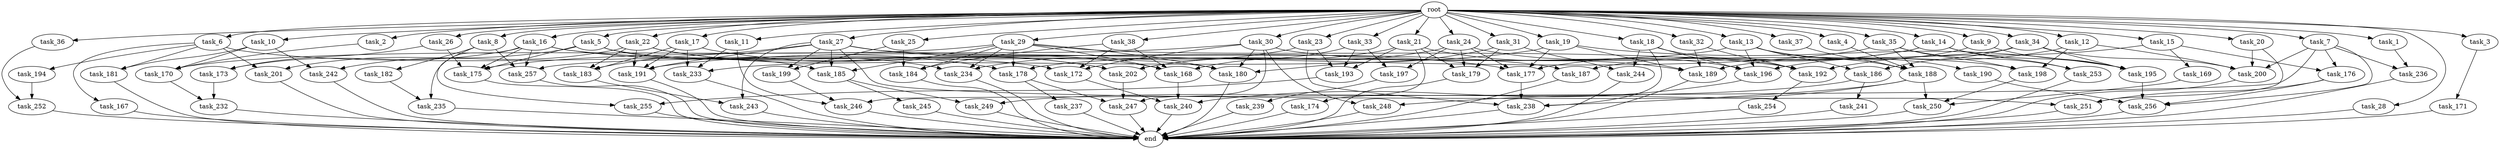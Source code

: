 digraph G {
  task_8 [size="102.400000"];
  task_239 [size="85899345920.000000"];
  task_173 [size="100502234726.400009"];
  task_189 [size="164067750707.200012"];
  task_17 [size="102.400000"];
  task_247 [size="72155450572.800003"];
  task_32 [size="102.400000"];
  task_242 [size="21474836480.000000"];
  task_35 [size="102.400000"];
  task_26 [size="102.400000"];
  task_15 [size="102.400000"];
  task_252 [size="34359738368.000000"];
  task_251 [size="110810156236.800003"];
  task_167 [size="21474836480.000000"];
  task_255 [size="35218731827.200005"];
  task_33 [size="102.400000"];
  task_186 [size="55834574848.000000"];
  task_181 [size="35218731827.200005"];
  task_241 [size="54975581388.800003"];
  task_233 [size="144310901145.600006"];
  task_176 [size="83322365542.400009"];
  task_13 [size="102.400000"];
  task_30 [size="102.400000"];
  task_5 [size="102.400000"];
  task_200 [size="152900835737.600006"];
  task_201 [size="24910810316.800003"];
  task_6 [size="102.400000"];
  task_7 [size="102.400000"];
  task_240 [size="147746874982.399994"];
  task_22 [size="102.400000"];
  task_169 [size="69578470195.199997"];
  task_3 [size="102.400000"];
  task_179 [size="170080704921.600006"];
  task_187 [size="55834574848.000000"];
  task_188 [size="158054796492.800018"];
  task_236 [size="99643241267.200012"];
  task_232 [size="38654705664.000000"];
  task_234 [size="163208757248.000000"];
  task_193 [size="163208757248.000000"];
  task_183 [size="104797202022.400009"];
  task_191 [size="159772783411.200012"];
  task_175 [size="107374182400.000000"];
  task_253 [size="68719476736.000000"];
  task_202 [size="201863462912.000000"];
  root [size="0.000000"];
  task_182 [size="13743895347.200001"];
  task_245 [size="7730941132.800000"];
  task_12 [size="102.400000"];
  task_21 [size="102.400000"];
  task_18 [size="102.400000"];
  task_180 [size="107374182400.000000"];
  task_31 [size="102.400000"];
  task_244 [size="52398601011.200005"];
  task_9 [size="102.400000"];
  task_237 [size="13743895347.200001"];
  task_1 [size="102.400000"];
  task_192 [size="182106613350.400024"];
  task_28 [size="102.400000"];
  task_174 [size="69578470195.199997"];
  task_177 [size="117682103910.400009"];
  task_29 [size="102.400000"];
  task_185 [size="115105123532.800003"];
  task_34 [size="102.400000"];
  task_10 [size="102.400000"];
  task_178 [size="114246130073.600006"];
  task_194 [size="21474836480.000000"];
  task_2 [size="102.400000"];
  task_171 [size="7730941132.800000"];
  end [size="0.000000"];
  task_184 [size="86758339379.200012"];
  task_197 [size="77309411328.000000"];
  task_38 [size="102.400000"];
  task_16 [size="102.400000"];
  task_14 [size="102.400000"];
  task_24 [size="102.400000"];
  task_198 [size="100502234726.400009"];
  task_195 [size="128849018880.000000"];
  task_243 [size="97066260889.600006"];
  task_257 [size="86758339379.200012"];
  task_19 [size="102.400000"];
  task_36 [size="102.400000"];
  task_196 [size="146887881523.200012"];
  task_170 [size="169221711462.400024"];
  task_25 [size="102.400000"];
  task_4 [size="102.400000"];
  task_235 [size="38654705664.000000"];
  task_27 [size="102.400000"];
  task_254 [size="42090679500.800003"];
  task_23 [size="102.400000"];
  task_37 [size="102.400000"];
  task_256 [size="116823110451.200012"];
  task_168 [size="133143986176.000000"];
  task_11 [size="102.400000"];
  task_190 [size="13743895347.200001"];
  task_249 [size="62706522521.600006"];
  task_172 [size="38654705664.000000"];
  task_250 [size="141733920768.000000"];
  task_246 [size="169221711462.400024"];
  task_20 [size="102.400000"];
  task_199 [size="45526653337.600006"];
  task_238 [size="204440443289.600006"];
  task_248 [size="45526653337.600006"];

  task_8 -> task_257 [size="134217728.000000"];
  task_8 -> task_255 [size="134217728.000000"];
  task_8 -> task_182 [size="134217728.000000"];
  task_239 -> end [size="1.000000"];
  task_173 -> task_232 [size="301989888.000000"];
  task_189 -> end [size="1.000000"];
  task_17 -> task_191 [size="536870912.000000"];
  task_17 -> task_202 [size="536870912.000000"];
  task_17 -> task_233 [size="536870912.000000"];
  task_17 -> task_183 [size="536870912.000000"];
  task_247 -> end [size="1.000000"];
  task_32 -> task_189 [size="209715200.000000"];
  task_32 -> task_192 [size="209715200.000000"];
  task_242 -> end [size="1.000000"];
  task_35 -> task_188 [size="536870912.000000"];
  task_35 -> task_191 [size="536870912.000000"];
  task_35 -> task_198 [size="536870912.000000"];
  task_35 -> task_253 [size="536870912.000000"];
  task_26 -> task_175 [size="679477248.000000"];
  task_26 -> task_173 [size="679477248.000000"];
  task_15 -> task_169 [size="679477248.000000"];
  task_15 -> task_176 [size="679477248.000000"];
  task_15 -> task_192 [size="679477248.000000"];
  task_252 -> end [size="1.000000"];
  task_251 -> end [size="1.000000"];
  task_167 -> end [size="1.000000"];
  task_255 -> end [size="1.000000"];
  task_33 -> task_197 [size="75497472.000000"];
  task_33 -> task_168 [size="75497472.000000"];
  task_33 -> task_193 [size="75497472.000000"];
  task_186 -> task_249 [size="536870912.000000"];
  task_186 -> task_241 [size="536870912.000000"];
  task_181 -> end [size="1.000000"];
  task_241 -> end [size="1.000000"];
  task_233 -> end [size="1.000000"];
  task_176 -> task_251 [size="134217728.000000"];
  task_176 -> task_256 [size="134217728.000000"];
  task_13 -> task_188 [size="134217728.000000"];
  task_13 -> task_190 [size="134217728.000000"];
  task_13 -> task_186 [size="134217728.000000"];
  task_13 -> task_178 [size="134217728.000000"];
  task_13 -> task_196 [size="134217728.000000"];
  task_30 -> task_172 [size="33554432.000000"];
  task_30 -> task_198 [size="33554432.000000"];
  task_30 -> task_175 [size="33554432.000000"];
  task_30 -> task_180 [size="33554432.000000"];
  task_30 -> task_247 [size="33554432.000000"];
  task_30 -> task_248 [size="33554432.000000"];
  task_5 -> task_185 [size="33554432.000000"];
  task_5 -> task_201 [size="33554432.000000"];
  task_5 -> task_175 [size="33554432.000000"];
  task_5 -> task_180 [size="33554432.000000"];
  task_200 -> end [size="1.000000"];
  task_201 -> end [size="1.000000"];
  task_6 -> task_194 [size="209715200.000000"];
  task_6 -> task_172 [size="209715200.000000"];
  task_6 -> task_167 [size="209715200.000000"];
  task_6 -> task_181 [size="209715200.000000"];
  task_6 -> task_201 [size="209715200.000000"];
  task_7 -> task_236 [size="134217728.000000"];
  task_7 -> task_200 [size="134217728.000000"];
  task_7 -> task_176 [size="134217728.000000"];
  task_7 -> task_256 [size="134217728.000000"];
  task_7 -> task_246 [size="134217728.000000"];
  task_240 -> end [size="1.000000"];
  task_22 -> task_191 [size="75497472.000000"];
  task_22 -> task_202 [size="75497472.000000"];
  task_22 -> task_183 [size="75497472.000000"];
  task_22 -> task_234 [size="75497472.000000"];
  task_22 -> task_242 [size="75497472.000000"];
  task_169 -> task_250 [size="838860800.000000"];
  task_3 -> task_171 [size="75497472.000000"];
  task_179 -> end [size="1.000000"];
  task_187 -> end [size="1.000000"];
  task_188 -> task_250 [size="411041792.000000"];
  task_188 -> task_238 [size="411041792.000000"];
  task_188 -> task_248 [size="411041792.000000"];
  task_236 -> end [size="1.000000"];
  task_232 -> end [size="1.000000"];
  task_234 -> end [size="1.000000"];
  task_193 -> task_255 [size="209715200.000000"];
  task_183 -> task_243 [size="536870912.000000"];
  task_191 -> end [size="1.000000"];
  task_175 -> end [size="1.000000"];
  task_253 -> end [size="1.000000"];
  task_202 -> task_247 [size="536870912.000000"];
  root -> task_8 [size="1.000000"];
  root -> task_14 [size="1.000000"];
  root -> task_24 [size="1.000000"];
  root -> task_13 [size="1.000000"];
  root -> task_33 [size="1.000000"];
  root -> task_12 [size="1.000000"];
  root -> task_21 [size="1.000000"];
  root -> task_18 [size="1.000000"];
  root -> task_22 [size="1.000000"];
  root -> task_31 [size="1.000000"];
  root -> task_9 [size="1.000000"];
  root -> task_5 [size="1.000000"];
  root -> task_36 [size="1.000000"];
  root -> task_32 [size="1.000000"];
  root -> task_26 [size="1.000000"];
  root -> task_15 [size="1.000000"];
  root -> task_6 [size="1.000000"];
  root -> task_4 [size="1.000000"];
  root -> task_25 [size="1.000000"];
  root -> task_30 [size="1.000000"];
  root -> task_34 [size="1.000000"];
  root -> task_3 [size="1.000000"];
  root -> task_19 [size="1.000000"];
  root -> task_10 [size="1.000000"];
  root -> task_23 [size="1.000000"];
  root -> task_37 [size="1.000000"];
  root -> task_1 [size="1.000000"];
  root -> task_11 [size="1.000000"];
  root -> task_17 [size="1.000000"];
  root -> task_2 [size="1.000000"];
  root -> task_29 [size="1.000000"];
  root -> task_20 [size="1.000000"];
  root -> task_35 [size="1.000000"];
  root -> task_7 [size="1.000000"];
  root -> task_27 [size="1.000000"];
  root -> task_38 [size="1.000000"];
  root -> task_28 [size="1.000000"];
  root -> task_16 [size="1.000000"];
  task_182 -> task_235 [size="75497472.000000"];
  task_245 -> end [size="1.000000"];
  task_12 -> task_196 [size="411041792.000000"];
  task_12 -> task_198 [size="411041792.000000"];
  task_12 -> task_200 [size="411041792.000000"];
  task_21 -> task_202 [size="679477248.000000"];
  task_21 -> task_193 [size="679477248.000000"];
  task_21 -> task_174 [size="679477248.000000"];
  task_21 -> task_179 [size="679477248.000000"];
  task_21 -> task_189 [size="679477248.000000"];
  task_18 -> task_196 [size="209715200.000000"];
  task_18 -> task_244 [size="209715200.000000"];
  task_18 -> task_192 [size="209715200.000000"];
  task_18 -> task_238 [size="209715200.000000"];
  task_180 -> end [size="1.000000"];
  task_31 -> task_180 [size="301989888.000000"];
  task_31 -> task_179 [size="301989888.000000"];
  task_31 -> task_244 [size="301989888.000000"];
  task_244 -> end [size="1.000000"];
  task_9 -> task_189 [size="679477248.000000"];
  task_9 -> task_195 [size="679477248.000000"];
  task_237 -> end [size="1.000000"];
  task_1 -> task_236 [size="838860800.000000"];
  task_192 -> task_254 [size="411041792.000000"];
  task_28 -> end [size="1.000000"];
  task_174 -> end [size="1.000000"];
  task_177 -> task_238 [size="536870912.000000"];
  task_29 -> task_185 [size="679477248.000000"];
  task_29 -> task_234 [size="679477248.000000"];
  task_29 -> task_192 [size="679477248.000000"];
  task_29 -> task_170 [size="679477248.000000"];
  task_29 -> task_180 [size="679477248.000000"];
  task_29 -> task_178 [size="679477248.000000"];
  task_29 -> task_168 [size="679477248.000000"];
  task_29 -> task_184 [size="679477248.000000"];
  task_185 -> task_245 [size="75497472.000000"];
  task_185 -> task_249 [size="75497472.000000"];
  task_34 -> task_257 [size="411041792.000000"];
  task_34 -> task_195 [size="411041792.000000"];
  task_34 -> task_186 [size="411041792.000000"];
  task_34 -> task_200 [size="411041792.000000"];
  task_10 -> task_181 [size="134217728.000000"];
  task_10 -> task_170 [size="134217728.000000"];
  task_10 -> task_242 [size="134217728.000000"];
  task_178 -> task_237 [size="134217728.000000"];
  task_178 -> task_247 [size="134217728.000000"];
  task_194 -> task_252 [size="301989888.000000"];
  task_2 -> task_170 [size="838860800.000000"];
  task_171 -> end [size="1.000000"];
  task_184 -> end [size="1.000000"];
  task_197 -> task_239 [size="838860800.000000"];
  task_38 -> task_172 [size="134217728.000000"];
  task_38 -> task_184 [size="134217728.000000"];
  task_38 -> task_168 [size="134217728.000000"];
  task_16 -> task_235 [size="301989888.000000"];
  task_16 -> task_257 [size="301989888.000000"];
  task_16 -> task_173 [size="301989888.000000"];
  task_16 -> task_175 [size="301989888.000000"];
  task_16 -> task_178 [size="301989888.000000"];
  task_16 -> task_177 [size="301989888.000000"];
  task_14 -> task_195 [size="134217728.000000"];
  task_14 -> task_253 [size="134217728.000000"];
  task_14 -> task_177 [size="134217728.000000"];
  task_14 -> task_187 [size="134217728.000000"];
  task_24 -> task_202 [size="679477248.000000"];
  task_24 -> task_197 [size="679477248.000000"];
  task_24 -> task_179 [size="679477248.000000"];
  task_24 -> task_177 [size="679477248.000000"];
  task_24 -> task_196 [size="679477248.000000"];
  task_198 -> task_250 [size="134217728.000000"];
  task_195 -> task_256 [size="838860800.000000"];
  task_243 -> end [size="1.000000"];
  task_257 -> end [size="1.000000"];
  task_19 -> task_189 [size="33554432.000000"];
  task_19 -> task_233 [size="33554432.000000"];
  task_19 -> task_177 [size="33554432.000000"];
  task_19 -> task_195 [size="33554432.000000"];
  task_36 -> task_252 [size="33554432.000000"];
  task_196 -> task_240 [size="301989888.000000"];
  task_170 -> task_232 [size="75497472.000000"];
  task_25 -> task_184 [size="33554432.000000"];
  task_25 -> task_199 [size="33554432.000000"];
  task_4 -> task_188 [size="33554432.000000"];
  task_235 -> end [size="1.000000"];
  task_27 -> task_185 [size="411041792.000000"];
  task_27 -> task_251 [size="411041792.000000"];
  task_27 -> task_168 [size="411041792.000000"];
  task_27 -> task_187 [size="411041792.000000"];
  task_27 -> task_183 [size="411041792.000000"];
  task_27 -> task_191 [size="411041792.000000"];
  task_27 -> task_199 [size="411041792.000000"];
  task_27 -> task_243 [size="411041792.000000"];
  task_254 -> end [size="1.000000"];
  task_23 -> task_193 [size="838860800.000000"];
  task_23 -> task_234 [size="838860800.000000"];
  task_23 -> task_238 [size="838860800.000000"];
  task_37 -> task_188 [size="838860800.000000"];
  task_256 -> end [size="1.000000"];
  task_168 -> task_240 [size="838860800.000000"];
  task_11 -> task_233 [size="838860800.000000"];
  task_11 -> task_246 [size="838860800.000000"];
  task_190 -> task_256 [size="33554432.000000"];
  task_249 -> end [size="1.000000"];
  task_172 -> task_240 [size="301989888.000000"];
  task_250 -> end [size="1.000000"];
  task_246 -> end [size="1.000000"];
  task_20 -> task_251 [size="536870912.000000"];
  task_20 -> task_200 [size="536870912.000000"];
  task_199 -> task_246 [size="679477248.000000"];
  task_238 -> end [size="1.000000"];
  task_248 -> end [size="1.000000"];
}
